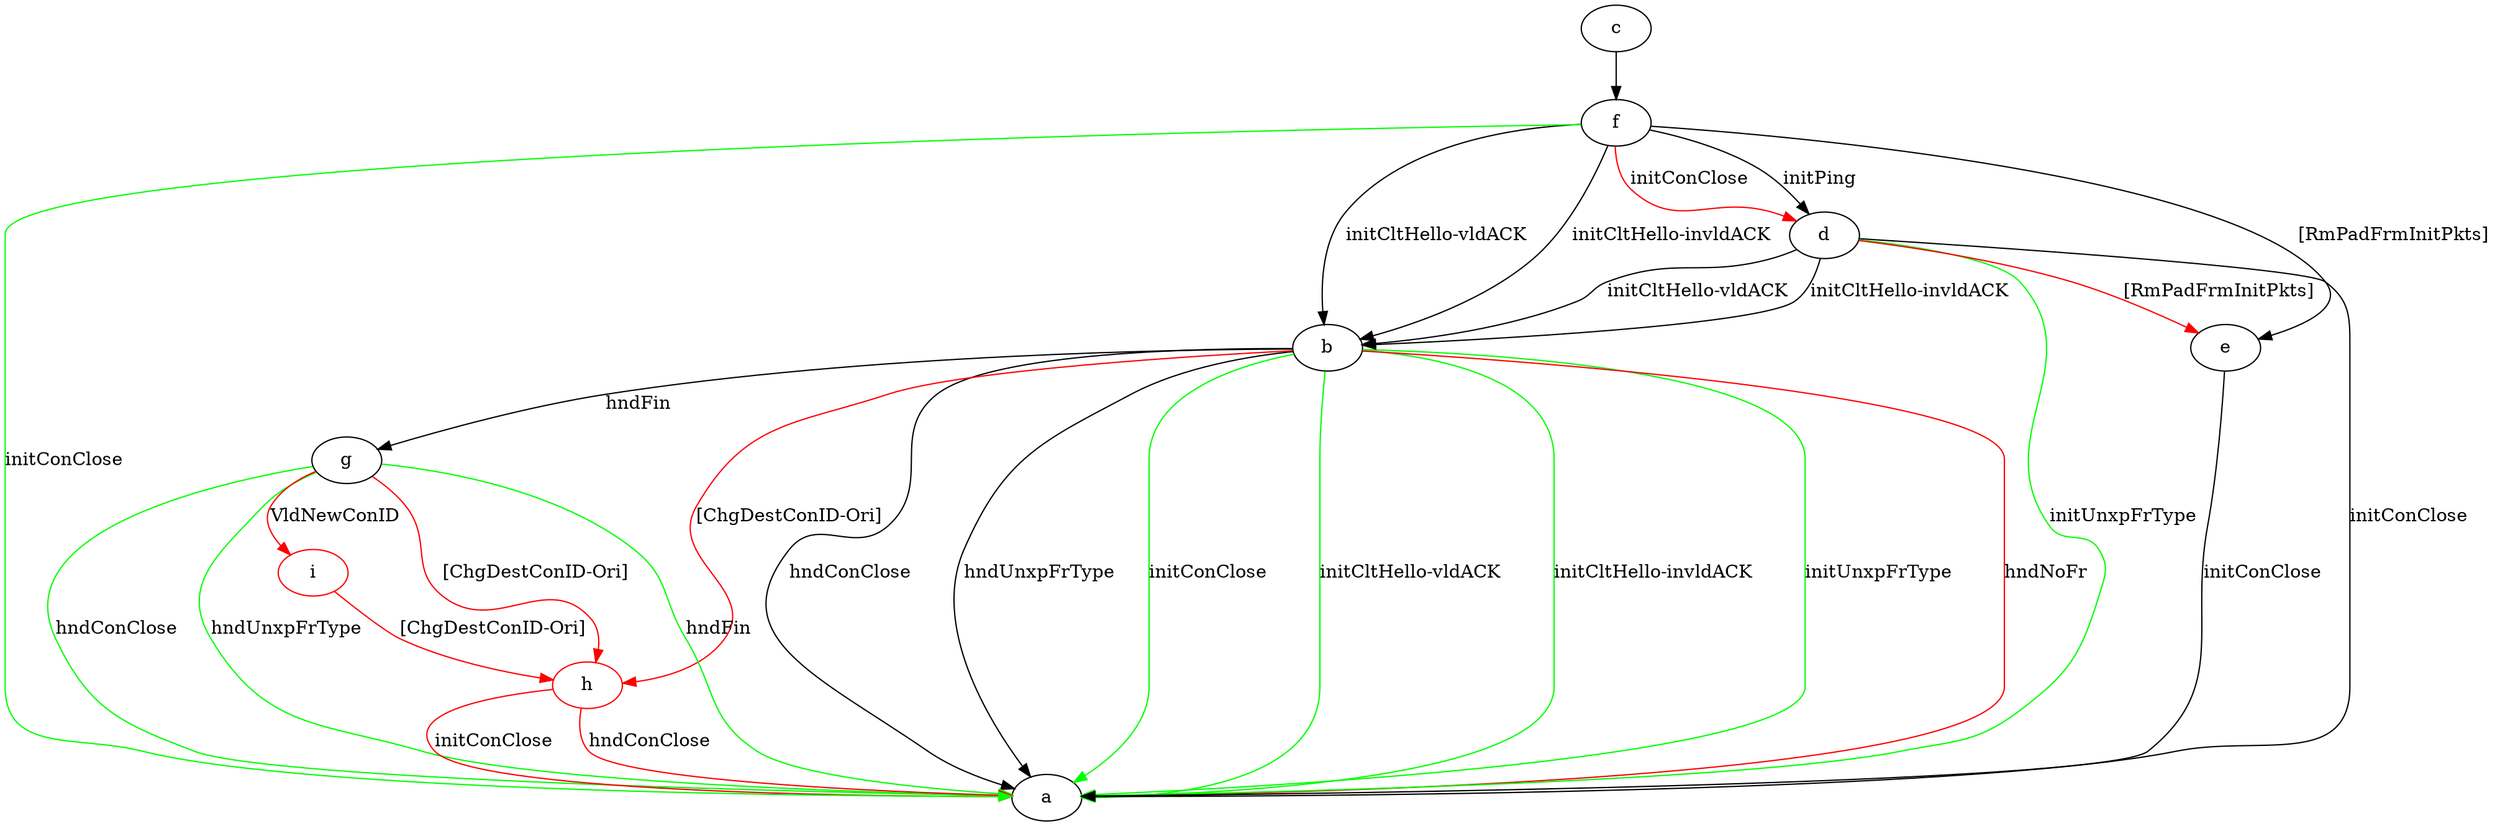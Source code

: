 digraph "" {
	b -> a	[key=0,
		label="hndConClose "];
	b -> a	[key=1,
		label="hndUnxpFrType "];
	b -> a	[key=2,
		color=green,
		label="initConClose "];
	b -> a	[key=3,
		color=green,
		label="initCltHello-vldACK "];
	b -> a	[key=4,
		color=green,
		label="initCltHello-invldACK "];
	b -> a	[key=5,
		color=green,
		label="initUnxpFrType "];
	b -> a	[key=6,
		color=red,
		label="hndNoFr "];
	b -> g	[key=0,
		label="hndFin "];
	h	[color=red];
	b -> h	[key=0,
		color=red,
		label="[ChgDestConID-Ori] "];
	c -> f	[key=0];
	d -> a	[key=0,
		label="initConClose "];
	d -> a	[key=1,
		color=green,
		label="initUnxpFrType "];
	d -> b	[key=0,
		label="initCltHello-vldACK "];
	d -> b	[key=1,
		label="initCltHello-invldACK "];
	d -> e	[key=0,
		color=red,
		label="[RmPadFrmInitPkts] "];
	e -> a	[key=0,
		label="initConClose "];
	f -> a	[key=0,
		color=green,
		label="initConClose "];
	f -> b	[key=0,
		label="initCltHello-vldACK "];
	f -> b	[key=1,
		label="initCltHello-invldACK "];
	f -> d	[key=0,
		label="initPing "];
	f -> d	[key=1,
		color=red,
		label="initConClose "];
	f -> e	[key=0,
		label="[RmPadFrmInitPkts] "];
	g -> a	[key=0,
		color=green,
		label="hndFin "];
	g -> a	[key=1,
		color=green,
		label="hndConClose "];
	g -> a	[key=2,
		color=green,
		label="hndUnxpFrType "];
	g -> h	[key=0,
		color=red,
		label="[ChgDestConID-Ori] "];
	i	[color=red];
	g -> i	[key=0,
		color=red,
		label="VldNewConID "];
	h -> a	[key=0,
		color=red,
		label="initConClose "];
	h -> a	[key=1,
		color=red,
		label="hndConClose "];
	i -> h	[key=0,
		color=red,
		label="[ChgDestConID-Ori] "];
}
